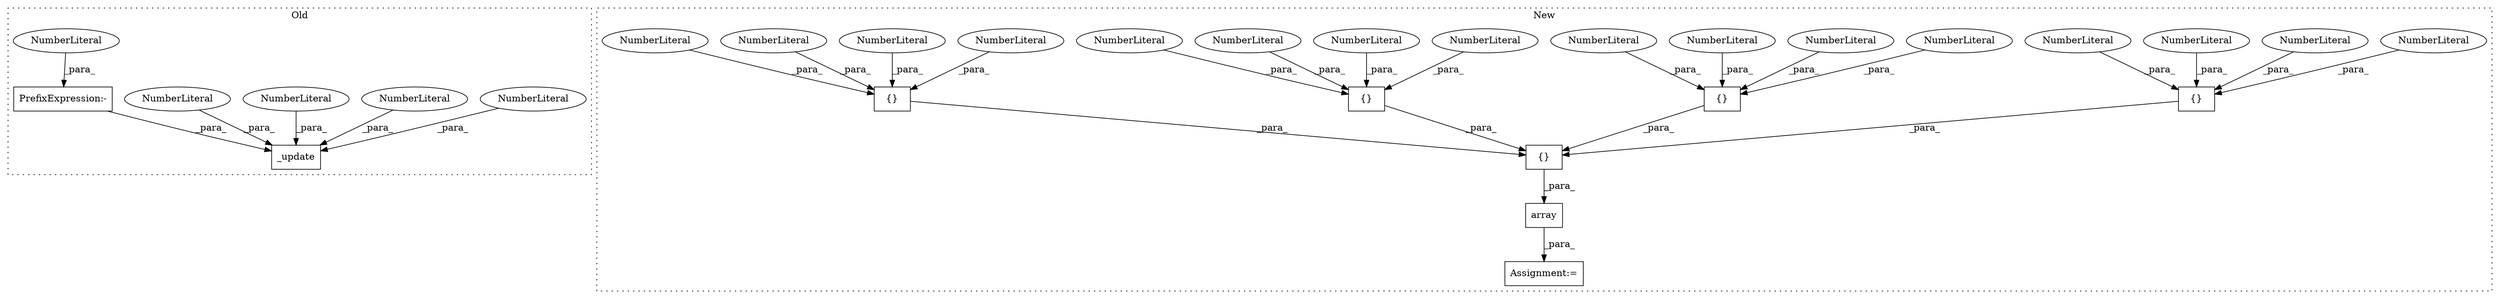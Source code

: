 digraph G {
subgraph cluster0 {
1 [label="_update" a="32" s="1130,1150" l="8,1" shape="box"];
3 [label="NumberLiteral" a="34" s="1140" l="1" shape="ellipse"];
4 [label="NumberLiteral" a="34" s="1149" l="1" shape="ellipse"];
12 [label="NumberLiteral" a="34" s="1147" l="1" shape="ellipse"];
13 [label="NumberLiteral" a="34" s="1138" l="1" shape="ellipse"];
29 [label="PrefixExpression:-" a="38" s="1142" l="1" shape="box"];
30 [label="NumberLiteral" a="34" s="1143" l="3" shape="ellipse"];
label = "Old";
style="dotted";
}
subgraph cluster1 {
2 [label="{}" a="4" s="1235,1251" l="1,1" shape="box"];
5 [label="NumberLiteral" a="34" s="1248" l="3" shape="ellipse"];
6 [label="NumberLiteral" a="34" s="1236" l="3" shape="ellipse"];
7 [label="{}" a="4" s="1109,1252" l="1,1" shape="box"];
8 [label="NumberLiteral" a="34" s="1244" l="3" shape="ellipse"];
9 [label="NumberLiteral" a="34" s="1240" l="3" shape="ellipse"];
10 [label="{}" a="4" s="1110,1154" l="1,1" shape="box"];
11 [label="NumberLiteral" a="34" s="1122" l="10" shape="ellipse"];
14 [label="{}" a="4" s="1200,1233" l="1,1" shape="box"];
15 [label="NumberLiteral" a="34" s="1226" l="7" shape="ellipse"];
16 [label="{}" a="4" s="1156,1198" l="1,1" shape="box"];
17 [label="NumberLiteral" a="34" s="1144" l="10" shape="ellipse"];
18 [label="NumberLiteral" a="34" s="1211" l="10" shape="ellipse"];
19 [label="NumberLiteral" a="34" s="1157" l="10" shape="ellipse"];
20 [label="NumberLiteral" a="34" s="1168" l="8" shape="ellipse"];
21 [label="NumberLiteral" a="34" s="1133" l="10" shape="ellipse"];
22 [label="NumberLiteral" a="34" s="1201" l="9" shape="ellipse"];
23 [label="NumberLiteral" a="34" s="1188" l="10" shape="ellipse"];
24 [label="NumberLiteral" a="34" s="1111" l="10" shape="ellipse"];
25 [label="NumberLiteral" a="34" s="1177" l="10" shape="ellipse"];
26 [label="NumberLiteral" a="34" s="1222" l="3" shape="ellipse"];
27 [label="array" a="32" s="1090,1253" l="6,1" shape="box"];
28 [label="Assignment:=" a="7" s="1083" l="1" shape="box"];
label = "New";
style="dotted";
}
2 -> 7 [label="_para_"];
3 -> 1 [label="_para_"];
4 -> 1 [label="_para_"];
5 -> 2 [label="_para_"];
6 -> 2 [label="_para_"];
7 -> 27 [label="_para_"];
8 -> 2 [label="_para_"];
9 -> 2 [label="_para_"];
10 -> 7 [label="_para_"];
11 -> 10 [label="_para_"];
12 -> 1 [label="_para_"];
13 -> 1 [label="_para_"];
14 -> 7 [label="_para_"];
15 -> 14 [label="_para_"];
16 -> 7 [label="_para_"];
17 -> 10 [label="_para_"];
18 -> 14 [label="_para_"];
19 -> 16 [label="_para_"];
20 -> 16 [label="_para_"];
21 -> 10 [label="_para_"];
22 -> 14 [label="_para_"];
23 -> 16 [label="_para_"];
24 -> 10 [label="_para_"];
25 -> 16 [label="_para_"];
26 -> 14 [label="_para_"];
27 -> 28 [label="_para_"];
29 -> 1 [label="_para_"];
30 -> 29 [label="_para_"];
}